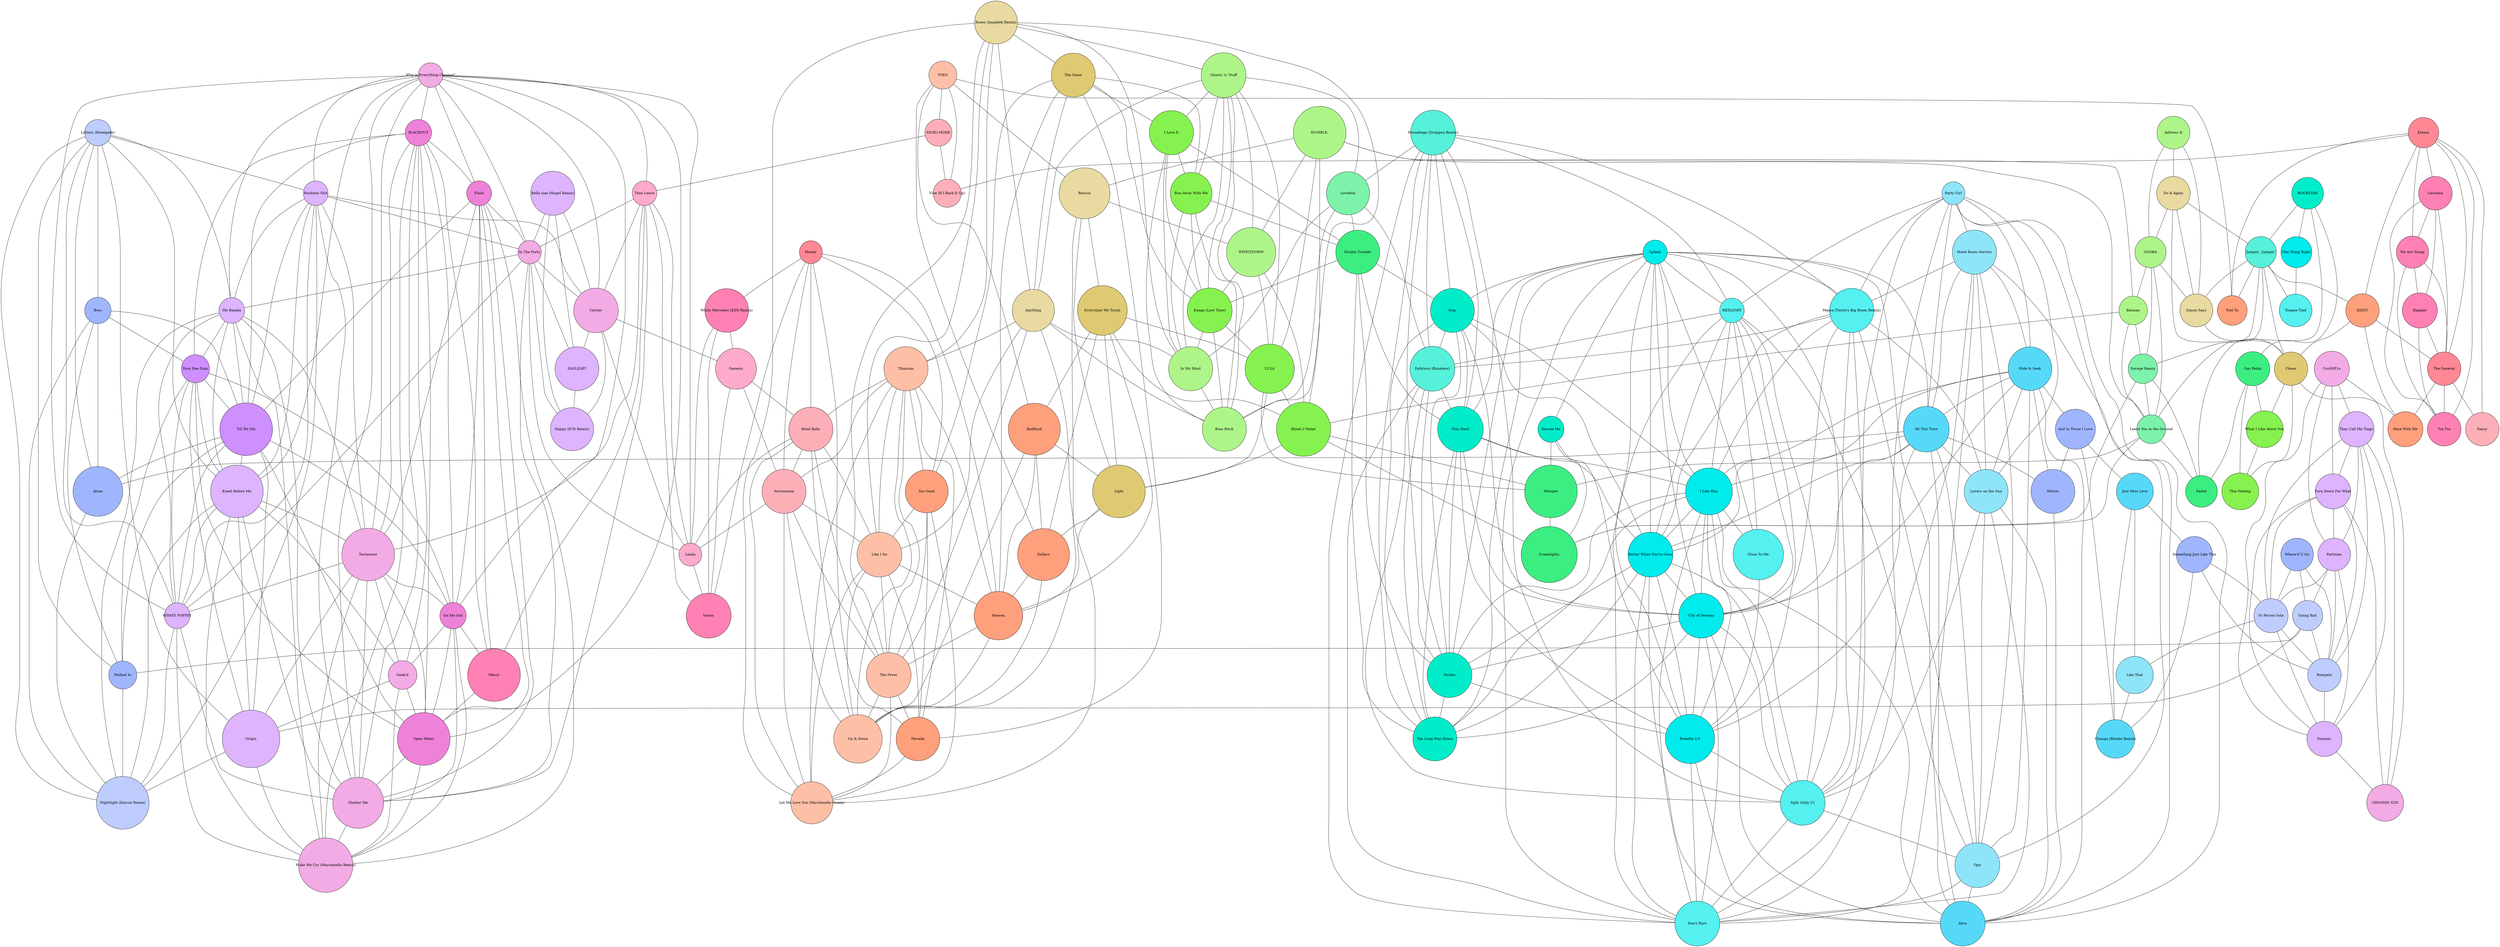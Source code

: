 strict graph {
  node [style=filled,shape=circle,fixedsize=true]
  "Bella ciao (Hugel Remix)" [fillcolor="#DDB4FD",width=2.52];
  "ROCKSTAR" [fillcolor="#01EDCA",width=1.8];
  "Party Girl" [fillcolor="#8EE4F9",width=1.3];
  "Splash" [fillcolor="#00EBEB",width=1.3800000000000001];
  "Roses (Imanbek Remix)" [fillcolor="#E8DAA1",width=2.44];
  "Why is Everything Chrome?" [fillcolor="#F2ABE4",width=1.4000000000000001];
  "BLACKOUT" [fillcolor="#EE82D9",width=1.5];
  "Address It" [fillcolor="#AEF589",width=1.8800000000000001];
  "Gas Pedal" [fillcolor="#3CEE81",width=1.94];
  "Lottery (Renegade)" [fillcolor="#BECDFD",width=1.5];
  "Rockstar Shit" [fillcolor="#DDB4FD",width=1.4000000000000001];
  "Co\u00F1o" [fillcolor="#F2ABE4",width=2.0];
  "TOES" [fillcolor="#FEBFA7",width=1.6];
  "Flesh" [fillcolor="#EE82D9",width=1.42];
  "Do It Again" [fillcolor="#E8DAA1",width=1.92];
  "Kream" [fillcolor="#FF8894",width=1.74];
  "SICKO MODE" [fillcolor="#FDAFB7",width=1.54];
  "They Call Me Tiago" [fillcolor="#DDB4FD",width=2.02];
  "GOOBA" [fillcolor="#AEF589",width=1.78];
  "Then Leave" [fillcolor="#FDAACC",width=1.4000000000000001];
  "Boss" [fillcolor="#9FB6FF",width=1.5];
  "Hotel Room Service" [fillcolor="#8EE4F9",width=2.52];
  "In The Party" [fillcolor="#F2ABE4",width=1.34];
  "Where'd U Go" [fillcolor="#9FB6FF",width=1.86];
  "Hide & Seek" [fillcolor="#56D9F9",width=2.48];
  "Winnebago (Dropgun Remix)" [fillcolor="#56F1DA",width=2.56];
  "HUMBLE." [fillcolor="#AEF589",width=3.0];
  "Mo Bamba" [fillcolor="#DDB4FD",width=1.46];
  "Money" [fillcolor="#FF8894",width=1.3];
  "Jumpin', Jumpin'" [fillcolor="#DFCA73",width=1.78];
  "Ghosts 'n' Stuff" [fillcolor="#AEF589",width=2.56];
  "Rescue" [fillcolor="#E8DAA1",width=2.9];
  "REDLIGHT" [fillcolor="#55F0F0",width=1.4000000000000001];
  "Dum Dee Dum" [fillcolor="#CE8FFF",width=1.6];
  "Till We Die" [fillcolor="#CE8FFF",width=3.0];
  "Kneel Before Me" [fillcolor="#DDB4FD",width=3.0];
  "Told Ya" [fillcolor="#FFA07C",width=1.7];
  "XXXTC" [fillcolor="#FFA07C",width=1.9000000000000001];
  "The Game" [fillcolor="#DFCA73",width=2.5];
  "Rescue Me" [fillcolor="#01EDCA",width=1.48];
  "Testament" [fillcolor="#F2ABE4",width=3.0];
  "I Love It" [fillcolor="#86F24F",width=2.52];
  "Gasolina" [fillcolor="#FF81B4",width=1.92];
  "And to Those I Love" [fillcolor="#9FB6FF",width=2.2800000000000002];
  "Cartier" [fillcolor="#F2ABE4",width=2.54];
  "Simon Says" [fillcolor="#E8DAA1",width=1.8800000000000001];
  "Anything" [fillcolor="#E8DAA1",width=2.4];
  "Titanium" [fillcolor="#FEBFA7",width=2.52];
  "Turn Down For What" [fillcolor="#DDB4FD",width=2.0];
  "Mama (Tiesto's Big Room Remix)" [fillcolor="#55F0F0",width=2.52];
  "White Mercedes (EDX Remix)" [fillcolor="#FF81B4",width=2.48];
  "Too Good" [fillcolor="#FFA07C",width=2.44];
  "Lovefool" [fillcolor="#7DF2AA",width=2.46];
  "Just Miss Love" [fillcolor="#56D9F9",width=2.1];
  "All This Time" [fillcolor="#56D9F9",width=2.6];
  "Genesis" [fillcolor="#FDAACC",width=2.34];
  "Run Away With Me" [fillcolor="#86F24F",width=2.38];
  "Double Trouble" [fillcolor="#3CEE81",width=2.5];
  "Stay" [fillcolor="#01EDCA",width=2.5];
  "Batman" [fillcolor="#AEF589",width=1.62];
  "Hood Baby" [fillcolor="#FDAFB7",width=2.52];
  "WIPEITDOWN" [fillcolor="#AEF589",width=2.8000000000000003];
  "Wolves" [fillcolor="#9FB6FF",width=2.5];
  "We Are Young" [fillcolor="#FF81B4",width=1.84];
  "Jumpin', Jumpin'" [fillcolor="#56F1DA",width=1.78];
  "Happier" [fillcolor="#FF81B4",width=2.0];
  "One Thing Right" [fillcolor="#00EBEB",width=1.76];
  "Delirious (Boneless)" [fillcolor="#56F1DA",width=2.56];
  "Everytime We Touch" [fillcolor="#DFCA73",width=2.84];
  "BedRock" [fillcolor="#FFA07C",width=2.96];
  "Closer" [fillcolor="#DFCA73",width=1.9000000000000001];
  "Play Hard" [fillcolor="#01EDCA",width=2.6];
  "Kuaga (Lost Time)" [fillcolor="#86F24F",width=2.56];
  "Something Just Like This" [fillcolor="#9FB6FF",width=2.06];
  "The General" [fillcolor="#FF8894",width=1.9000000000000001];
  "Partition" [fillcolor="#DDB4FD",width=1.86];
  "UCLA" [fillcolor="#86F24F",width=2.8000000000000003];
  "Astronomia" [fillcolor="#FDAFB7",width=2.52];
  "Going Bad" [fillcolor="#BECDFD",width=1.72];
  "I Like Him" [fillcolor="#00EBEB",width=2.66];
  "Yo Perreo Sola" [fillcolor="#BECDFD",width=1.94];
  "Lalala" [fillcolor="#FDAACC",width=1.3];
  "Rompelo" [fillcolor="#BECDFD",width=1.9000000000000001];
  "Walked In" [fillcolor="#9FB6FF",width=1.6];
  "Tra Tra" [fillcolor="#FF81B4",width=1.92];
  "Ice Me Out" [fillcolor="#EE82D9",width=1.5];
  "Savage Remix" [fillcolor="#7DF2AA",width=1.68];
  "Vibe (If I Back It Up)" [fillcolor="#FDAFB7",width=1.6];
  "Stunnin'" [fillcolor="#DDB4FD",width=2.0];
  "Like That" [fillcolor="#8EE4F9",width=2.12];
  "Geek'd" [fillcolor="#F2ABE4",width=1.6400000000000001];
  "CHOOSIN SZN" [fillcolor="#F2ABE4",width=2.1];
  "WHATS POPPIN" [fillcolor="#DDB4FD",width=1.46];
  "DAYLIGHT" [fillcolor="#DDB4FD",width=2.5];
  "Better When You're Gone" [fillcolor="#00EBEB",width=2.56];
  "City of Dreams" [fillcolor="#00EBEB",width=2.56];
  "In My Mind" [fillcolor="#AEF589",width=2.52];
  "Like I Do" [fillcolor="#FEBFA7",width=2.56];
  "Blood // Water" [fillcolor="#86F24F",width=3.08];
  "Leave You in the Ground" [fillcolor="#7DF2AA",width=1.6400000000000001];
  "Fancy" [fillcolor="#FDAFB7",width=1.9000000000000001];
  "Boss Bitch" [fillcolor="#AEF589",width=2.52];
  "Alone" [fillcolor="#9FB6FF",width=2.84];
  "Light" [fillcolor="#DFCA73",width=3.0];
  "Strobe" [fillcolor="#01EDCA",width=2.56];
  "Dollars" [fillcolor="#FFA07C",width=2.96];
  "Here With Me" [fillcolor="#FFA07C",width=2.0];
  "Voices" [fillcolor="#FF81B4",width=2.56];
  "Heaven" [fillcolor="#FFA07C",width=2.7600000000000002];
  "Faded" [fillcolor="#3CEE81",width=1.8];
  "Lovers on the Sun" [fillcolor="#8EE4F9",width=2.5];
  "The Fever" [fillcolor="#FEBFA7",width=2.56];
  "The Long Way Home" [fillcolor="#01EDCA",width=2.5];
  "Changa (Blanke Remix)" [fillcolor="#56D9F9",width=2.2];
  "What I Like About You" [fillcolor="#86F24F",width=2.1];
  "This Feeling" [fillcolor="#86F24F",width=2.1];
  "Close To Me" [fillcolor="#55F0F0",width=2.88];
  "Origin" [fillcolor="#DDB4FD",width=3.2800000000000002];
  "Breathe 2.0" [fillcolor="#00EBEB",width=2.8000000000000003];
  "Tongue Tied" [fillcolor="#55F0F0",width=1.86];
  "Mercy" [fillcolor="#FF81B4",width=3.0];
  "Split (Only U)" [fillcolor="#55F0F0",width=2.56];
  "Nevada" [fillcolor="#FFA07C",width=2.48];
  "Nightlight (Kaivon Remix)" [fillcolor="#BECDFD",width=3.0];
  "Open Water" [fillcolor="#EE82D9",width=3.0];
  "Opa" [fillcolor="#8EE4F9",width=2.56];
  "Don't Hurt" [fillcolor="#55F0F0",width=2.56];
  "Whisper" [fillcolor="#3CEE81",width=3.0];
  "Shatter Me" [fillcolor="#F2ABE4",width=2.9];
  "Let Me Love You (Marshmello Remix)" [fillcolor="#FEBFA7",width=2.4];
  "Greenlights" [fillcolor="#3CEE81",width=3.2];
  "Alive" [fillcolor="#56D9F9",width=2.56];
  "Happy (K?D Remix)" [fillcolor="#DDB4FD",width=2.46];
  "Make Me Cry (Marshmello Remix)" [fillcolor="#F2ABE4",width=3.1];
  "Up & Down" [fillcolor="#FEBFA7",width=2.7600000000000002];
  "Bella ciao (Hugel Remix)" -- { "In The Party" "Cartier" "DAYLIGHT" "Happy (K?D Remix)" };
  "ROCKSTAR" -- { "Gas Pedal" "Jumpin', Jumpin'" "One Thing Right" "Faded" };
  "Party Girl" -- { "Hotel Room Service" "Hide & Seek" "REDLIGHT" "Mama (Tiesto's Big Room Remix)" "All This Time" "Lovers on the Sun" "Split (Only U)" "Opa" "Don't Hurt" "Alive" };
  "Splash" -- { "REDLIGHT" "Rescue Me" "Mama (Tiesto's Big Room Remix)" "All This Time" "Stay" "Play Hard" "I Like Him" "Better When You're Gone" "City of Dreams" "Strobe" "The Long Way Home" "Close To Me" "Breathe 2.0" "Split (Only U)" "Don't Hurt" "Alive" };
  "Roses (Imanbek Remix)" -- { "Ghosts 'n' Stuff" "The Game" "Anything" "Titanium" "In My Mind" "Like I Do" "Boss Bitch" "The Fever" "Let Me Love You (Marshmello Remix)" };
  "Why is Everything Chrome?" -- { "BLACKOUT" "Rockstar Shit" "Flesh" "Then Leave" "In The Party" "Mo Bamba" "Kneel Before Me" "Testament" "Cartier" "Lalala" "Ice Me Out" "WHATS POPPIN" "Open Water" "Shatter Me" };
  "BLACKOUT" -- { "Why is Everything Chrome?" "Flesh" "Dum Dee Dum" "Till We Die" "Testament" "Ice Me Out" "Geek'd" "Mercy" "Open Water" "Shatter Me" "Make Me Cry (Marshmello Remix)" };
  "Address It" -- { "Do It Again" "GOOBA" "Simon Says" };
  "Gas Pedal" -- { "ROCKSTAR" "Faded" "What I Like About You" "This Feeling" };
  "Lottery (Renegade)" -- { "Rockstar Shit" "Boss" "Mo Bamba" "Kneel Before Me" "Walked In" "WHATS POPPIN" "Alone" "Origin" "Nightlight (Kaivon Remix)" };
  "Rockstar Shit" -- { "Why is Everything Chrome?" "Lottery (Renegade)" "In The Party" "Mo Bamba" "Till We Die" "Kneel Before Me" "Testament" "Cartier" "WHATS POPPIN" "Nightlight (Kaivon Remix)" "Shatter Me" };
  "Co\u00F1o" -- { "They Call Me Tiago" "Turn Down For What" "Partition" "Stunnin'" "CHOOSIN SZN" };
  "TOES" -- { "SICKO MODE" "Rescue" "Told Ya" "BedRock" "Vibe (If I Back It Up)" "Dollars" };
  "Flesh" -- { "Why is Everything Chrome?" "BLACKOUT" "In The Party" "Till We Die" "Testament" "Ice Me Out" "Mercy" "Open Water" "Shatter Me" "Make Me Cry (Marshmello Remix)" };
  "Do It Again" -- { "Address It" "GOOBA" "Jumpin', Jumpin'" "Simon Says" "Closer" };
  "Kream" -- { "Told Ya" "XXXTC" "Gasolina" "We Are Young" "The General" "Tra Tra" "Vibe (If I Back It Up)" "Fancy" };
  "SICKO MODE" -- { "TOES" "Then Leave" "Vibe (If I Back It Up)" };
  "They Call Me Tiago" -- { "Co\u00F1o" "Turn Down For What" "Partition" "Yo Perreo Sola" "Rompelo" "Stunnin'" "CHOOSIN SZN" };
  "GOOBA" -- { "Address It" "Do It Again" "Simon Says" "Batman" "Savage Remix" "Leave You in the Ground" };
  "Then Leave" -- { "Why is Everything Chrome?" "SICKO MODE" "In The Party" "Testament" "Cartier" "Lalala" "Voices" "Mercy" "Shatter Me" };
  "Boss" -- { "Lottery (Renegade)" "Dum Dee Dum" "Till We Die" "Walked In" "Alone" "Nightlight (Kaivon Remix)" };
  "Hotel Room Service" -- { "Party Girl" "Hide & Seek" "Mama (Tiesto's Big Room Remix)" "All This Time" "Lovers on the Sun" "Split (Only U)" "Opa" "Don't Hurt" "Alive" };
  "In The Party" -- { "Bella ciao (Hugel Remix)" "Why is Everything Chrome?" "Rockstar Shit" "Flesh" "Then Leave" "Mo Bamba" "Cartier" "Lalala" "WHATS POPPIN" "DAYLIGHT" "Shatter Me" "Happy (K?D Remix)" };
  "Where'd U Go" -- { "Going Bad" "Yo Perreo Sola" "Rompelo" };
  "Hide & Seek" -- { "Party Girl" "Hotel Room Service" "And to Those I Love" "All This Time" "Wolves" "I Like Him" "Better When You're Gone" "City of Dreams" "Lovers on the Sun" "Opa" "Alive" };
  "Winnebago (Dropgun Remix)" -- { "REDLIGHT" "Mama (Tiesto's Big Room Remix)" "Lovefool" "Stay" "Delirious (Boneless)" "Play Hard" "Strobe" "The Long Way Home" "Split (Only U)" "Don't Hurt" };
  "HUMBLE." -- { "Rescue" "Batman" "WIPEITDOWN" "UCLA" "Blood // Water" "Leave You in the Ground" };
  "Mo Bamba" -- { "Why is Everything Chrome?" "Lottery (Renegade)" "Rockstar Shit" "In The Party" "Dum Dee Dum" "Till We Die" "Kneel Before Me" "Testament" "WHATS POPPIN" "Nightlight (Kaivon Remix)" "Shatter Me" "Make Me Cry (Marshmello Remix)" };
  "Money" -- { "White Mercedes (EDX Remix)" "Too Good" "Hood Baby" "Astronomia" "Voices" "Heaven" "Nevada" };
  "Jumpin', Jumpin'" -- { "Do It Again" "Told Ya" "XXXTC" "Simon Says" "Closer" };
  "Ghosts 'n' Stuff" -- { "Roses (Imanbek Remix)" "I Love It" "Anything" "Lovefool" "Run Away With Me" "WIPEITDOWN" "Kuaga (Lost Time)" "UCLA" "In My Mind" "Boss Bitch" };
  "Rescue" -- { "TOES" "HUMBLE." "WIPEITDOWN" "Everytime We Touch" "Light" "Up & Down" };
  "REDLIGHT" -- { "Party Girl" "Splash" "Winnebago (Dropgun Remix)" "Delirious (Boneless)" "I Like Him" "Better When You're Gone" "City of Dreams" "Close To Me" "Breathe 2.0" "Split (Only U)" "Opa" "Don't Hurt" };
  "Dum Dee Dum" -- { "BLACKOUT" "Boss" "Mo Bamba" "Till We Die" "Kneel Before Me" "Walked In" "Ice Me Out" "WHATS POPPIN" "Origin" "Open Water" };
  "Till We Die" -- { "BLACKOUT" "Rockstar Shit" "Flesh" "Boss" "Mo Bamba" "Dum Dee Dum" "Kneel Before Me" "Walked In" "Ice Me Out" "WHATS POPPIN" "Alone" "Origin" "Open Water" };
  "Kneel Before Me" -- { "Why is Everything Chrome?" "Lottery (Renegade)" "Rockstar Shit" "Mo Bamba" "Dum Dee Dum" "Till We Die" "Testament" "Geek'd" "WHATS POPPIN" "Origin" "Nightlight (Kaivon Remix)" "Shatter Me" "Make Me Cry (Marshmello Remix)" };
  "Told Ya" -- { "TOES" "Kream" "Jumpin', Jumpin'" };
  "XXXTC" -- { "Kream" "Jumpin', Jumpin'" "Closer" "The General" "Here With Me" };
  "The Game" -- { "Roses (Imanbek Remix)" "I Love It" "Anything" "Too Good" "Run Away With Me" "Kuaga (Lost Time)" "Heaven" "Nevada" };
  "Rescue Me" -- { "Splash" "Breathe 2.0" "Whisper" "Greenlights" };
  "Testament" -- { "Why is Everything Chrome?" "BLACKOUT" "Rockstar Shit" "Flesh" "Then Leave" "Mo Bamba" "Kneel Before Me" "Ice Me Out" "Geek'd" "WHATS POPPIN" "Origin" "Open Water" "Shatter Me" "Make Me Cry (Marshmello Remix)" };
  "I Love It" -- { "Ghosts 'n' Stuff" "The Game" "Run Away With Me" "Double Trouble" "Kuaga (Lost Time)" "In My Mind" "Boss Bitch" };
  "Gasolina" -- { "Kream" "We Are Young" "Happier" "The General" "Tra Tra" };
  "And to Those I Love" -- { "Hide & Seek" "Just Miss Love" "Wolves" "Changa (Blanke Remix)" };
  "Cartier" -- { "Bella ciao (Hugel Remix)" "Why is Everything Chrome?" "Rockstar Shit" "Then Leave" "In The Party" "Genesis" "Lalala" "DAYLIGHT" "Happy (K?D Remix)" };
  "Simon Says" -- { "Address It" "Do It Again" "GOOBA" "Jumpin', Jumpin'" "Closer" };
  "Anything" -- { "Roses (Imanbek Remix)" "Ghosts 'n' Stuff" "The Game" "Titanium" "In My Mind" "Like I Do" "Boss Bitch" "The Fever" "Let Me Love You (Marshmello Remix)" };
  "Titanium" -- { "Roses (Imanbek Remix)" "Anything" "Too Good" "Hood Baby" "Astronomia" "Like I Do" "Heaven" "The Fever" "Nevada" "Let Me Love You (Marshmello Remix)" "Up & Down" };
  "Turn Down For What" -- { "Co\u00F1o" "They Call Me Tiago" "Partition" "Yo Perreo Sola" "Rompelo" "Stunnin'" "CHOOSIN SZN" };
  "Mama (Tiesto's Big Room Remix)" -- { "Party Girl" "Splash" "Hotel Room Service" "Winnebago (Dropgun Remix)" "Delirious (Boneless)" "I Like Him" "Better When You're Gone" "City of Dreams" "Lovers on the Sun" "Split (Only U)" "Opa" "Don't Hurt" };
  "White Mercedes (EDX Remix)" -- { "Money" "Genesis" "Lalala" "Voices" };
  "Too Good" -- { "Money" "The Game" "Titanium" "Like I Do" "The Fever" "Nevada" "Let Me Love You (Marshmello Remix)" };
  "Lovefool" -- { "Winnebago (Dropgun Remix)" "Ghosts 'n' Stuff" "Double Trouble" "Delirious (Boneless)" "In My Mind" "Boss Bitch" };
  "Just Miss Love" -- { "And to Those I Love" "Something Just Like This" "Like That" "Changa (Blanke Remix)" };
  "All This Time" -- { "Party Girl" "Splash" "Hotel Room Service" "Hide & Seek" "Wolves" "I Like Him" "Better When You're Gone" "City of Dreams" "Alone" "Lovers on the Sun" "Breathe 2.0" "Opa" "Alive" };
  "Genesis" -- { "Cartier" "White Mercedes (EDX Remix)" "Hood Baby" "Astronomia" "Voices" };
  "Run Away With Me" -- { "Ghosts 'n' Stuff" "The Game" "I Love It" "Double Trouble" "Kuaga (Lost Time)" "In My Mind" "Boss Bitch" };
  "Double Trouble" -- { "I Love It" "Lovefool" "Run Away With Me" "Stay" "Play Hard" "Kuaga (Lost Time)" "Strobe" "The Long Way Home" };
  "Stay" -- { "Splash" "Winnebago (Dropgun Remix)" "Double Trouble" "Delirious (Boneless)" "Play Hard" "I Like Him" "Better When You're Gone" "City of Dreams" "Strobe" "The Long Way Home" };
  "Batman" -- { "GOOBA" "HUMBLE." "Savage Remix" "Blood // Water" "Leave You in the Ground" };
  "Hood Baby" -- { "Money" "Titanium" "Genesis" "Astronomia" "Lalala" "Like I Do" "The Fever" "Let Me Love You (Marshmello Remix)" "Up & Down" };
  "WIPEITDOWN" -- { "HUMBLE." "Ghosts 'n' Stuff" "Rescue" "Kuaga (Lost Time)" "UCLA" "Blood // Water" };
  "Wolves" -- { "Hide & Seek" "And to Those I Love" "All This Time" "Alive" };
  "We Are Young" -- { "Kream" "Gasolina" "Happier" "The General" "Tra Tra" };
  "Jumpin', Jumpin'" -- { "ROCKSTAR" "Savage Remix" "Leave You in the Ground" "Tongue Tied" };
  "Happier" -- { "Gasolina" "We Are Young" "The General" "Tra Tra" };
  "One Thing Right" -- { "ROCKSTAR" "Tongue Tied" };
  "Delirious (Boneless)" -- { "Winnebago (Dropgun Remix)" "REDLIGHT" "Mama (Tiesto's Big Room Remix)" "Lovefool" "Stay" "Play Hard" "Strobe" "The Long Way Home" "Split (Only U)" "Don't Hurt" };
  "Everytime We Touch" -- { "Rescue" "BedRock" "UCLA" "Blood // Water" "Light" "Dollars" "Heaven" };
  "BedRock" -- { "TOES" "Everytime We Touch" "Light" "Dollars" "Heaven" "Up & Down" };
  "Closer" -- { "Do It Again" "Jumpin', Jumpin'" "XXXTC" "Simon Says" "Here With Me" "What I Like About You" "This Feeling" };
  "Play Hard" -- { "Splash" "Winnebago (Dropgun Remix)" "Double Trouble" "Stay" "Delirious (Boneless)" "I Like Him" "Better When You're Gone" "City of Dreams" "Strobe" "The Long Way Home" "Breathe 2.0" };
  "Kuaga (Lost Time)" -- { "Ghosts 'n' Stuff" "The Game" "I Love It" "Run Away With Me" "Double Trouble" "WIPEITDOWN" "UCLA" "In My Mind" "Boss Bitch" };
  "Something Just Like This" -- { "Just Miss Love" "Yo Perreo Sola" "Rompelo" "Changa (Blanke Remix)" };
  "The General" -- { "Kream" "XXXTC" "Gasolina" "We Are Young" "Happier" "Tra Tra" "Fancy" "Here With Me" };
  "Partition" -- { "Co\u00F1o" "They Call Me Tiago" "Turn Down For What" "Going Bad" "Yo Perreo Sola" "Rompelo" "Stunnin'" };
  "UCLA" -- { "HUMBLE." "Ghosts 'n' Stuff" "WIPEITDOWN" "Everytime We Touch" "Kuaga (Lost Time)" "Blood // Water" "Light" "Whisper" };
  "Astronomia" -- { "Money" "Titanium" "Genesis" "Hood Baby" "Lalala" "Like I Do" "The Fever" "Let Me Love You (Marshmello Remix)" "Up & Down" };
  "Going Bad" -- { "Where'd U Go" "Partition" "Rompelo" "Walked In" "Origin" };
  "I Like Him" -- { "Splash" "Hide & Seek" "REDLIGHT" "Mama (Tiesto's Big Room Remix)" "All This Time" "Stay" "Play Hard" "Better When You're Gone" "City of Dreams" "Strobe" "The Long Way Home" "Close To Me" "Breathe 2.0" "Split (Only U)" "Don't Hurt" "Alive" };
  "Yo Perreo Sola" -- { "They Call Me Tiago" "Where'd U Go" "Turn Down For What" "Something Just Like This" "Partition" "Rompelo" "Stunnin'" "Like That" };
  "Lalala" -- { "Why is Everything Chrome?" "Then Leave" "In The Party" "Cartier" "White Mercedes (EDX Remix)" "Hood Baby" "Astronomia" "Voices" };
  "Rompelo" -- { "They Call Me Tiago" "Where'd U Go" "Turn Down For What" "Something Just Like This" "Partition" "Going Bad" "Yo Perreo Sola" "Stunnin'" };
  "Walked In" -- { "Lottery (Renegade)" "Boss" "Dum Dee Dum" "Till We Die" "Going Bad" "Nightlight (Kaivon Remix)" };
  "Tra Tra" -- { "Kream" "Gasolina" "We Are Young" "Happier" "The General" };
  "Ice Me Out" -- { "Why is Everything Chrome?" "BLACKOUT" "Flesh" "Dum Dee Dum" "Till We Die" "Testament" "Geek'd" "Mercy" "Open Water" "Shatter Me" "Make Me Cry (Marshmello Remix)" };
  "Savage Remix" -- { "GOOBA" "Batman" "Jumpin', Jumpin'" "Leave You in the Ground" "Faded" "Greenlights" };
  "Vibe (If I Back It Up)" -- { "TOES" "Kream" "SICKO MODE" };
  "Stunnin'" -- { "Co\u00F1o" "They Call Me Tiago" "Turn Down For What" "Partition" "Yo Perreo Sola" "Rompelo" "CHOOSIN SZN" };
  "Like That" -- { "Just Miss Love" "Yo Perreo Sola" "Changa (Blanke Remix)" };
  "Geek'd" -- { "BLACKOUT" "Kneel Before Me" "Testament" "Ice Me Out" "Origin" "Open Water" "Make Me Cry (Marshmello Remix)" };
  "CHOOSIN SZN" -- { "Co\u00F1o" "They Call Me Tiago" "Turn Down For What" "Stunnin'" };
  "WHATS POPPIN" -- { "Why is Everything Chrome?" "Lottery (Renegade)" "Rockstar Shit" "In The Party" "Mo Bamba" "Dum Dee Dum" "Till We Die" "Kneel Before Me" "Testament" "Nightlight (Kaivon Remix)" "Shatter Me" "Make Me Cry (Marshmello Remix)" };
  "DAYLIGHT" -- { "Bella ciao (Hugel Remix)" "In The Party" "Cartier" "Happy (K?D Remix)" };
  "Better When You're Gone" -- { "Splash" "Hide & Seek" "REDLIGHT" "Mama (Tiesto's Big Room Remix)" "All This Time" "Stay" "Play Hard" "I Like Him" "City of Dreams" "Strobe" "The Long Way Home" "Breathe 2.0" "Split (Only U)" "Don't Hurt" "Alive" };
  "City of Dreams" -- { "Splash" "Hide & Seek" "REDLIGHT" "Mama (Tiesto's Big Room Remix)" "All This Time" "Stay" "Play Hard" "I Like Him" "Better When You're Gone" "Strobe" "The Long Way Home" "Breathe 2.0" "Split (Only U)" "Don't Hurt" "Alive" };
  "In My Mind" -- { "Roses (Imanbek Remix)" "Ghosts 'n' Stuff" "I Love It" "Anything" "Lovefool" "Run Away With Me" "Kuaga (Lost Time)" "Boss Bitch" };
  "Like I Do" -- { "Roses (Imanbek Remix)" "Anything" "Titanium" "Too Good" "Hood Baby" "Astronomia" "Heaven" "The Fever" "Nevada" "Let Me Love You (Marshmello Remix)" "Up & Down" };
  "Blood // Water" -- { "HUMBLE." "Batman" "WIPEITDOWN" "Everytime We Touch" "UCLA" "Light" "Whisper" "Greenlights" };
  "Leave You in the Ground" -- { "GOOBA" "HUMBLE." "Batman" "Jumpin', Jumpin'" "Savage Remix" "Faded" "Whisper" "Greenlights" };
  "Fancy" -- { "Kream" "The General" };
  "Boss Bitch" -- { "Roses (Imanbek Remix)" "Ghosts 'n' Stuff" "I Love It" "Anything" "Lovefool" "Run Away With Me" "Kuaga (Lost Time)" "In My Mind" };
  "Alone" -- { "Lottery (Renegade)" "Boss" "Till We Die" "All This Time" "Nightlight (Kaivon Remix)" };
  "Light" -- { "Rescue" "Everytime We Touch" "BedRock" "UCLA" "Blood // Water" "Dollars" "Heaven" };
  "Strobe" -- { "Splash" "Winnebago (Dropgun Remix)" "Double Trouble" "Stay" "Delirious (Boneless)" "Play Hard" "I Like Him" "Better When You're Gone" "City of Dreams" "The Long Way Home" "Breathe 2.0" };
  "Dollars" -- { "TOES" "Everytime We Touch" "BedRock" "Light" "Heaven" "Up & Down" };
  "Here With Me" -- { "XXXTC" "Closer" "The General" };
  "Voices" -- { "Then Leave" "Money" "White Mercedes (EDX Remix)" "Genesis" "Lalala" };
  "Heaven" -- { "Money" "The Game" "Titanium" "Everytime We Touch" "BedRock" "Like I Do" "Light" "Dollars" "The Fever" "Up & Down" };
  "Faded" -- { "ROCKSTAR" "Gas Pedal" "Savage Remix" "Leave You in the Ground" };
  "Lovers on the Sun" -- { "Party Girl" "Hotel Room Service" "Hide & Seek" "Mama (Tiesto's Big Room Remix)" "All This Time" "Split (Only U)" "Opa" "Don't Hurt" "Alive" };
  "The Fever" -- { "Roses (Imanbek Remix)" "Anything" "Titanium" "Too Good" "Hood Baby" "Astronomia" "Like I Do" "Heaven" "Nevada" "Let Me Love You (Marshmello Remix)" "Up & Down" };
  "The Long Way Home" -- { "Splash" "Winnebago (Dropgun Remix)" "Double Trouble" "Stay" "Delirious (Boneless)" "Play Hard" "I Like Him" "Better When You're Gone" "City of Dreams" "Strobe" };
  "Changa (Blanke Remix)" -- { "And to Those I Love" "Just Miss Love" "Something Just Like This" "Like That" };
  "What I Like About You" -- { "Gas Pedal" "Closer" "This Feeling" };
  "This Feeling" -- { "Gas Pedal" "Closer" "What I Like About You" };
  "Close To Me" -- { "Splash" "REDLIGHT" "I Like Him" "Breathe 2.0" };
  "Origin" -- { "Lottery (Renegade)" "Dum Dee Dum" "Till We Die" "Kneel Before Me" "Testament" "Going Bad" "Geek'd" "Nightlight (Kaivon Remix)" "Make Me Cry (Marshmello Remix)" };
  "Breathe 2.0" -- { "Splash" "REDLIGHT" "Rescue Me" "All This Time" "Play Hard" "I Like Him" "Better When You're Gone" "City of Dreams" "Strobe" "Close To Me" "Split (Only U)" "Don't Hurt" "Alive" };
  "Tongue Tied" -- { "Jumpin', Jumpin'" "One Thing Right" };
  "Mercy" -- { "BLACKOUT" "Flesh" "Then Leave" "Ice Me Out" "Open Water" };
  "Split (Only U)" -- { "Party Girl" "Splash" "Hotel Room Service" "Winnebago (Dropgun Remix)" "REDLIGHT" "Mama (Tiesto's Big Room Remix)" "Delirious (Boneless)" "I Like Him" "Better When You're Gone" "City of Dreams" "Lovers on the Sun" "Breathe 2.0" "Opa" "Don't Hurt" };
  "Nevada" -- { "Money" "The Game" "Titanium" "Too Good" "Like I Do" "The Fever" "Let Me Love You (Marshmello Remix)" };
  "Nightlight (Kaivon Remix)" -- { "Lottery (Renegade)" "Rockstar Shit" "Boss" "Mo Bamba" "Kneel Before Me" "Walked In" "WHATS POPPIN" "Alone" "Origin" };
  "Open Water" -- { "Why is Everything Chrome?" "BLACKOUT" "Flesh" "Dum Dee Dum" "Till We Die" "Testament" "Ice Me Out" "Geek'd" "Mercy" "Shatter Me" "Make Me Cry (Marshmello Remix)" };
  "Opa" -- { "Party Girl" "Hotel Room Service" "Hide & Seek" "REDLIGHT" "Mama (Tiesto's Big Room Remix)" "All This Time" "Lovers on the Sun" "Split (Only U)" "Don't Hurt" "Alive" };
  "Don't Hurt" -- { "Party Girl" "Splash" "Hotel Room Service" "Winnebago (Dropgun Remix)" "REDLIGHT" "Mama (Tiesto's Big Room Remix)" "Delirious (Boneless)" "I Like Him" "Better When You're Gone" "City of Dreams" "Lovers on the Sun" "Breathe 2.0" "Split (Only U)" "Opa" };
  "Whisper" -- { "Rescue Me" "UCLA" "Blood // Water" "Leave You in the Ground" "Greenlights" };
  "Shatter Me" -- { "Why is Everything Chrome?" "BLACKOUT" "Rockstar Shit" "Flesh" "Then Leave" "In The Party" "Mo Bamba" "Kneel Before Me" "Testament" "Ice Me Out" "WHATS POPPIN" "Open Water" "Make Me Cry (Marshmello Remix)" };
  "Let Me Love You (Marshmello Remix)" -- { "Roses (Imanbek Remix)" "Anything" "Titanium" "Too Good" "Hood Baby" "Astronomia" "Like I Do" "The Fever" "Nevada" };
  "Greenlights" -- { "Rescue Me" "Savage Remix" "Blood // Water" "Leave You in the Ground" "Whisper" };
  "Alive" -- { "Party Girl" "Splash" "Hotel Room Service" "Hide & Seek" "All This Time" "Wolves" "I Like Him" "Better When You're Gone" "City of Dreams" "Lovers on the Sun" "Breathe 2.0" "Opa" };
  "Happy (K?D Remix)" -- { "Bella ciao (Hugel Remix)" "In The Party" "Cartier" "DAYLIGHT" };
  "Make Me Cry (Marshmello Remix)" -- { "BLACKOUT" "Flesh" "Mo Bamba" "Kneel Before Me" "Testament" "Ice Me Out" "Geek'd" "WHATS POPPIN" "Origin" "Open Water" "Shatter Me" };
  "Up & Down" -- { "Rescue" "Titanium" "Hood Baby" "BedRock" "Astronomia" "Like I Do" "Dollars" "Heaven" "The Fever" };
}